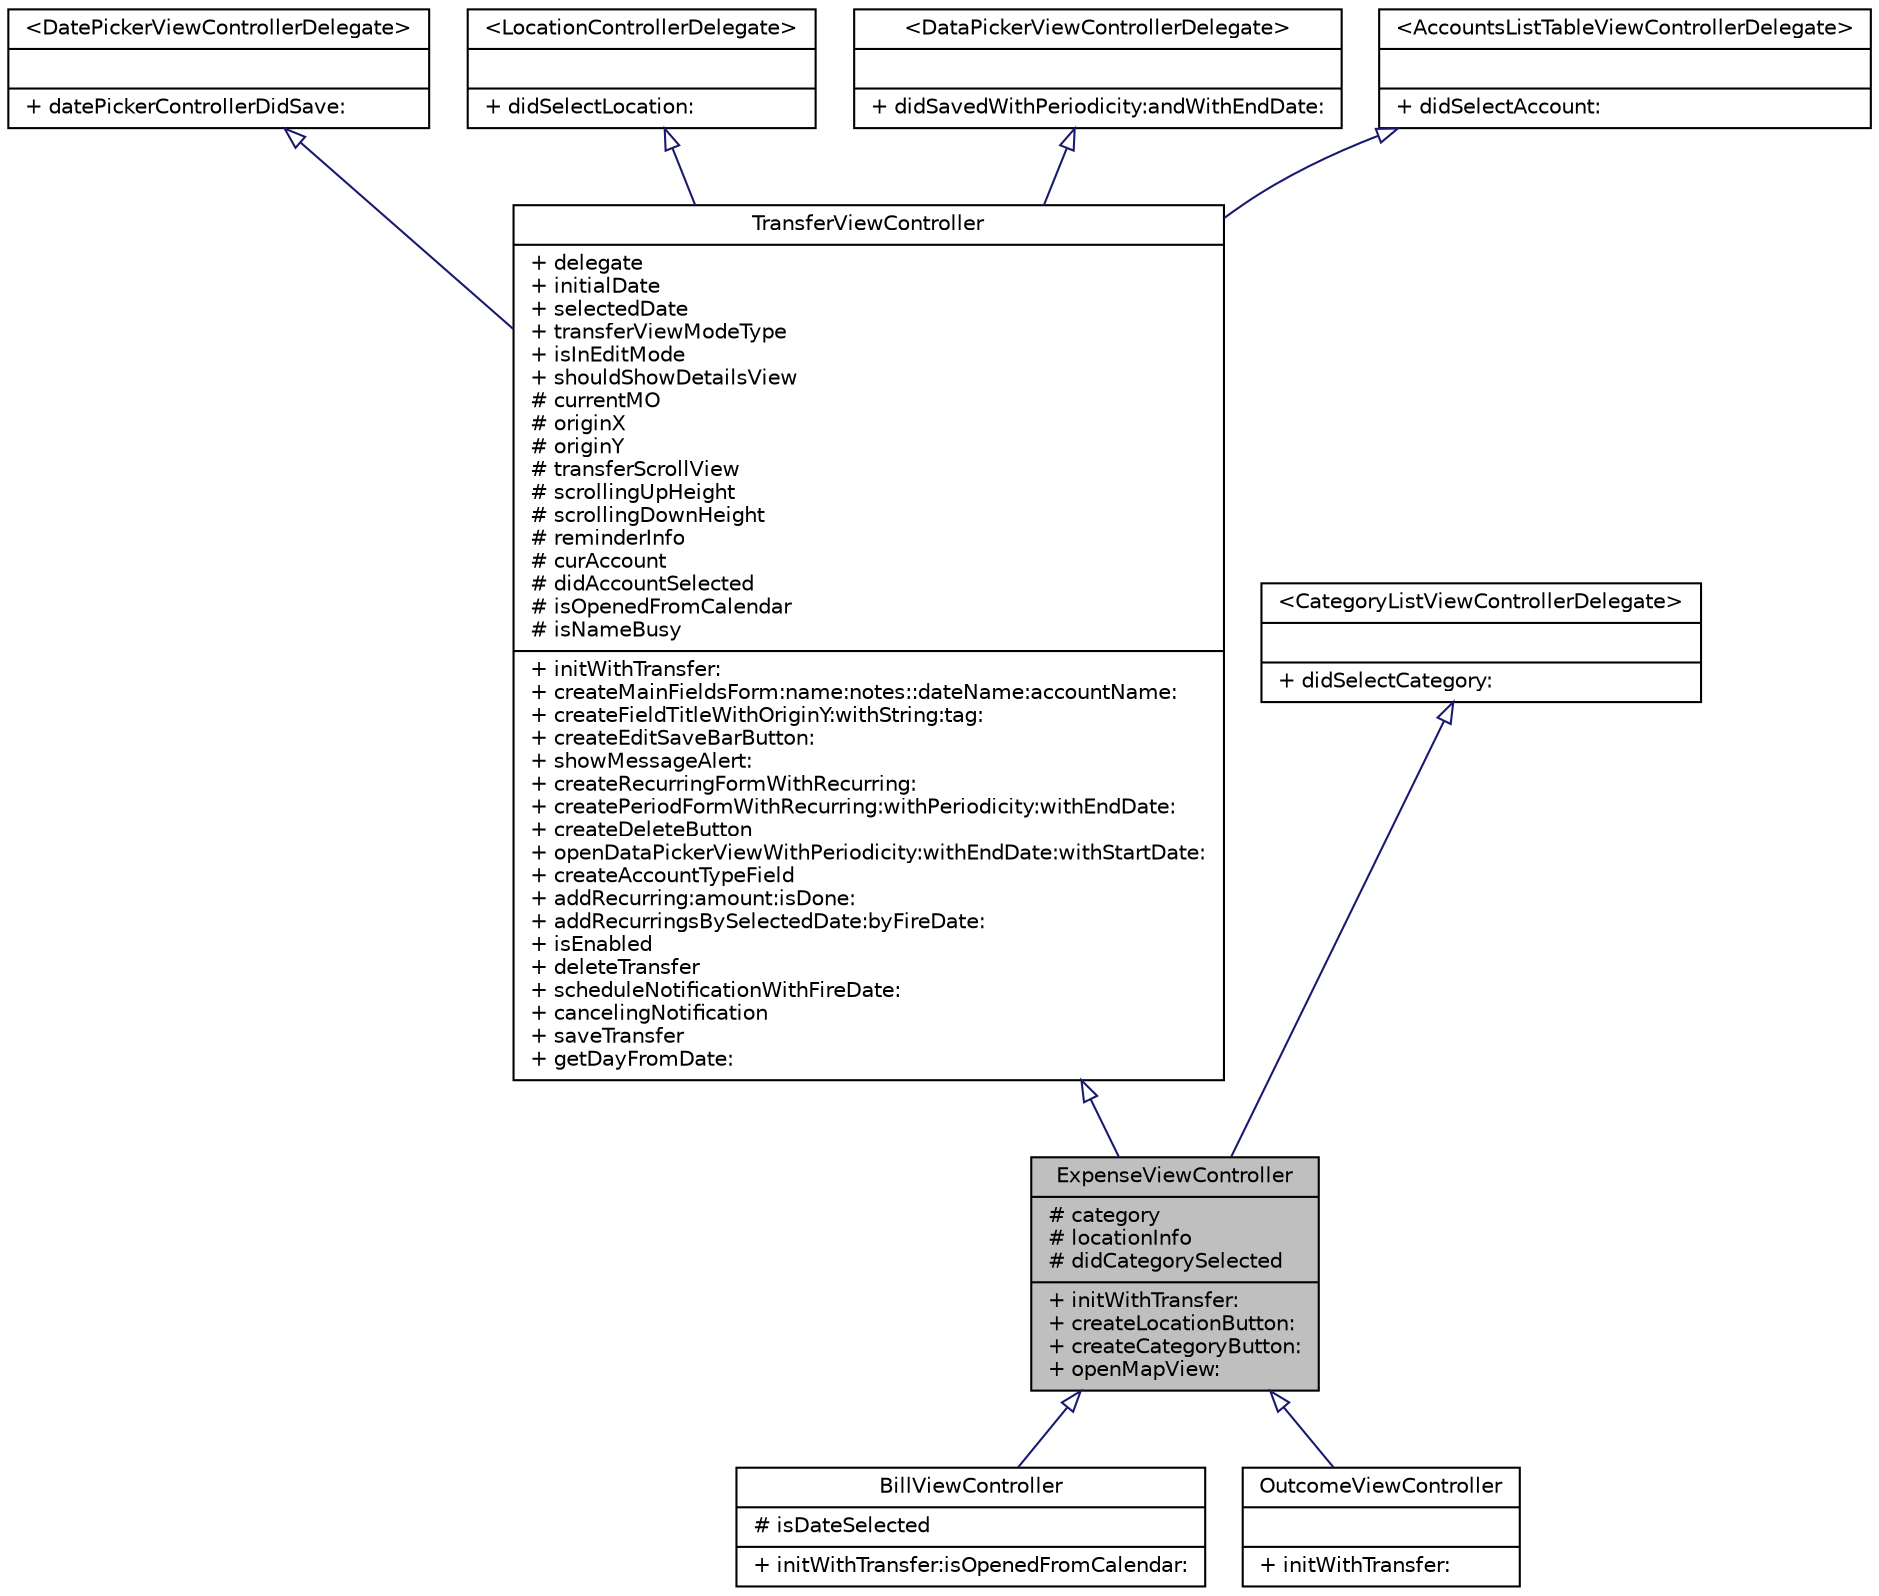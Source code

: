 digraph G
{
  edge [fontname="Helvetica",fontsize="10",labelfontname="Helvetica",labelfontsize="10"];
  node [fontname="Helvetica",fontsize="10",shape=record];
  Node1 [label="{ExpenseViewController\n|# category\l# locationInfo\l# didCategorySelected\l|+ initWithTransfer:\l+ createLocationButton:\l+ createCategoryButton:\l+ openMapView:\l}",height=0.2,width=0.4,color="black", fillcolor="grey75", style="filled" fontcolor="black"];
  Node2 -> Node1 [dir=back,color="midnightblue",fontsize="10",style="solid",arrowtail="empty",fontname="Helvetica"];
  Node2 [label="{TransferViewController\n|+ delegate\l+ initialDate\l+ selectedDate\l+ transferViewModeType\l+ isInEditMode\l+ shouldShowDetailsView\l# currentMO\l# originX\l# originY\l# transferScrollView\l# scrollingUpHeight\l# scrollingDownHeight\l# reminderInfo\l# curAccount\l# didAccountSelected\l# isOpenedFromCalendar\l# isNameBusy\l|+ initWithTransfer:\l+ createMainFieldsForm:name:notes::dateName:accountName:\l+ createFieldTitleWithOriginY:withString:tag:\l+ createEditSaveBarButton:\l+ showMessageAlert:\l+ createRecurringFormWithRecurring:\l+ createPeriodFormWithRecurring:withPeriodicity:withEndDate:\l+ createDeleteButton\l+ openDataPickerViewWithPeriodicity:withEndDate:withStartDate:\l+ createAccountTypeField\l+ addRecurring:amount:isDone:\l+ addRecurringsBySelectedDate:byFireDate:\l+ isEnabled\l+ deleteTransfer\l+ scheduleNotificationWithFireDate:\l+ cancelingNotification\l+ saveTransfer\l+ getDayFromDate:\l}",height=0.2,width=0.4,color="black", fillcolor="white", style="filled",URL="$interface_transfer_view_controller.html",tooltip="TransferViewController class. This class is responsible for creating/adding the main fields of outcom..."];
  Node3 -> Node2 [dir=back,color="midnightblue",fontsize="10",style="solid",arrowtail="empty",fontname="Helvetica"];
  Node3 [label="{\<DatePickerViewControllerDelegate\>\n||+ datePickerControllerDidSave:\l}",height=0.2,width=0.4,color="black", fillcolor="white", style="filled",URL="$protocol_date_picker_view_controller_delegate-p.html",tooltip="the DatePickerViewControllerDelegate. Responsible for date selection."];
  Node4 -> Node2 [dir=back,color="midnightblue",fontsize="10",style="solid",arrowtail="empty",fontname="Helvetica"];
  Node4 [label="{\<LocationControllerDelegate\>\n||+ didSelectLocation:\l}",height=0.2,width=0.4,color="black", fillcolor="white", style="filled",URL="$protocol_location_controller_delegate-p.html",tooltip="delegate for location functionalities"];
  Node5 -> Node2 [dir=back,color="midnightblue",fontsize="10",style="solid",arrowtail="empty",fontname="Helvetica"];
  Node5 [label="{\<DataPickerViewControllerDelegate\>\n||+ didSavedWithPeriodicity:andWithEndDate:\l}",height=0.2,width=0.4,color="black", fillcolor="white", style="filled",URL="$protocol_data_picker_view_controller_delegate-p.html",tooltip="the DataPickerViewControllerDelegate. Responsible for date selection."];
  Node6 -> Node2 [dir=back,color="midnightblue",fontsize="10",style="solid",arrowtail="empty",fontname="Helvetica"];
  Node6 [label="{\<AccountsListTableViewControllerDelegate\>\n||+ didSelectAccount:\l}",height=0.2,width=0.4,color="black", fillcolor="white", style="filled",URL="$protocol_accounts_list_table_view_controller_delegate-p.html",tooltip="the AccountsListTableViewControllerDelegate."];
  Node7 -> Node1 [dir=back,color="midnightblue",fontsize="10",style="solid",arrowtail="empty",fontname="Helvetica"];
  Node7 [label="{\<CategoryListViewControllerDelegate\>\n||+ didSelectCategory:\l}",height=0.2,width=0.4,color="black", fillcolor="white", style="filled",URL="$protocol_category_list_view_controller_delegate-p.html",tooltip="}"];
  Node1 -> Node8 [dir=back,color="midnightblue",fontsize="10",style="solid",arrowtail="empty",fontname="Helvetica"];
  Node8 [label="{BillViewController\n|# isDateSelected\l|+ initWithTransfer:isOpenedFromCalendar:\l}",height=0.2,width=0.4,color="black", fillcolor="white", style="filled",URL="$interface_bill_view_controller.html",tooltip="BillViewController class. This class is responsible for adding/changeing new bill. After creating new bill,the created bill displays on BillsListViewController."];
  Node1 -> Node9 [dir=back,color="midnightblue",fontsize="10",style="solid",arrowtail="empty",fontname="Helvetica"];
  Node9 [label="{OutcomeViewController\n||+ initWithTransfer:\l}",height=0.2,width=0.4,color="black", fillcolor="white", style="filled",URL="$interface_outcome_view_controller.html",tooltip="OutcomeViewController class. This class is responsible for adding/changeing new outcome. After creating new outcome,the created outcome displays on OutcomesListTableViewController."];
}
